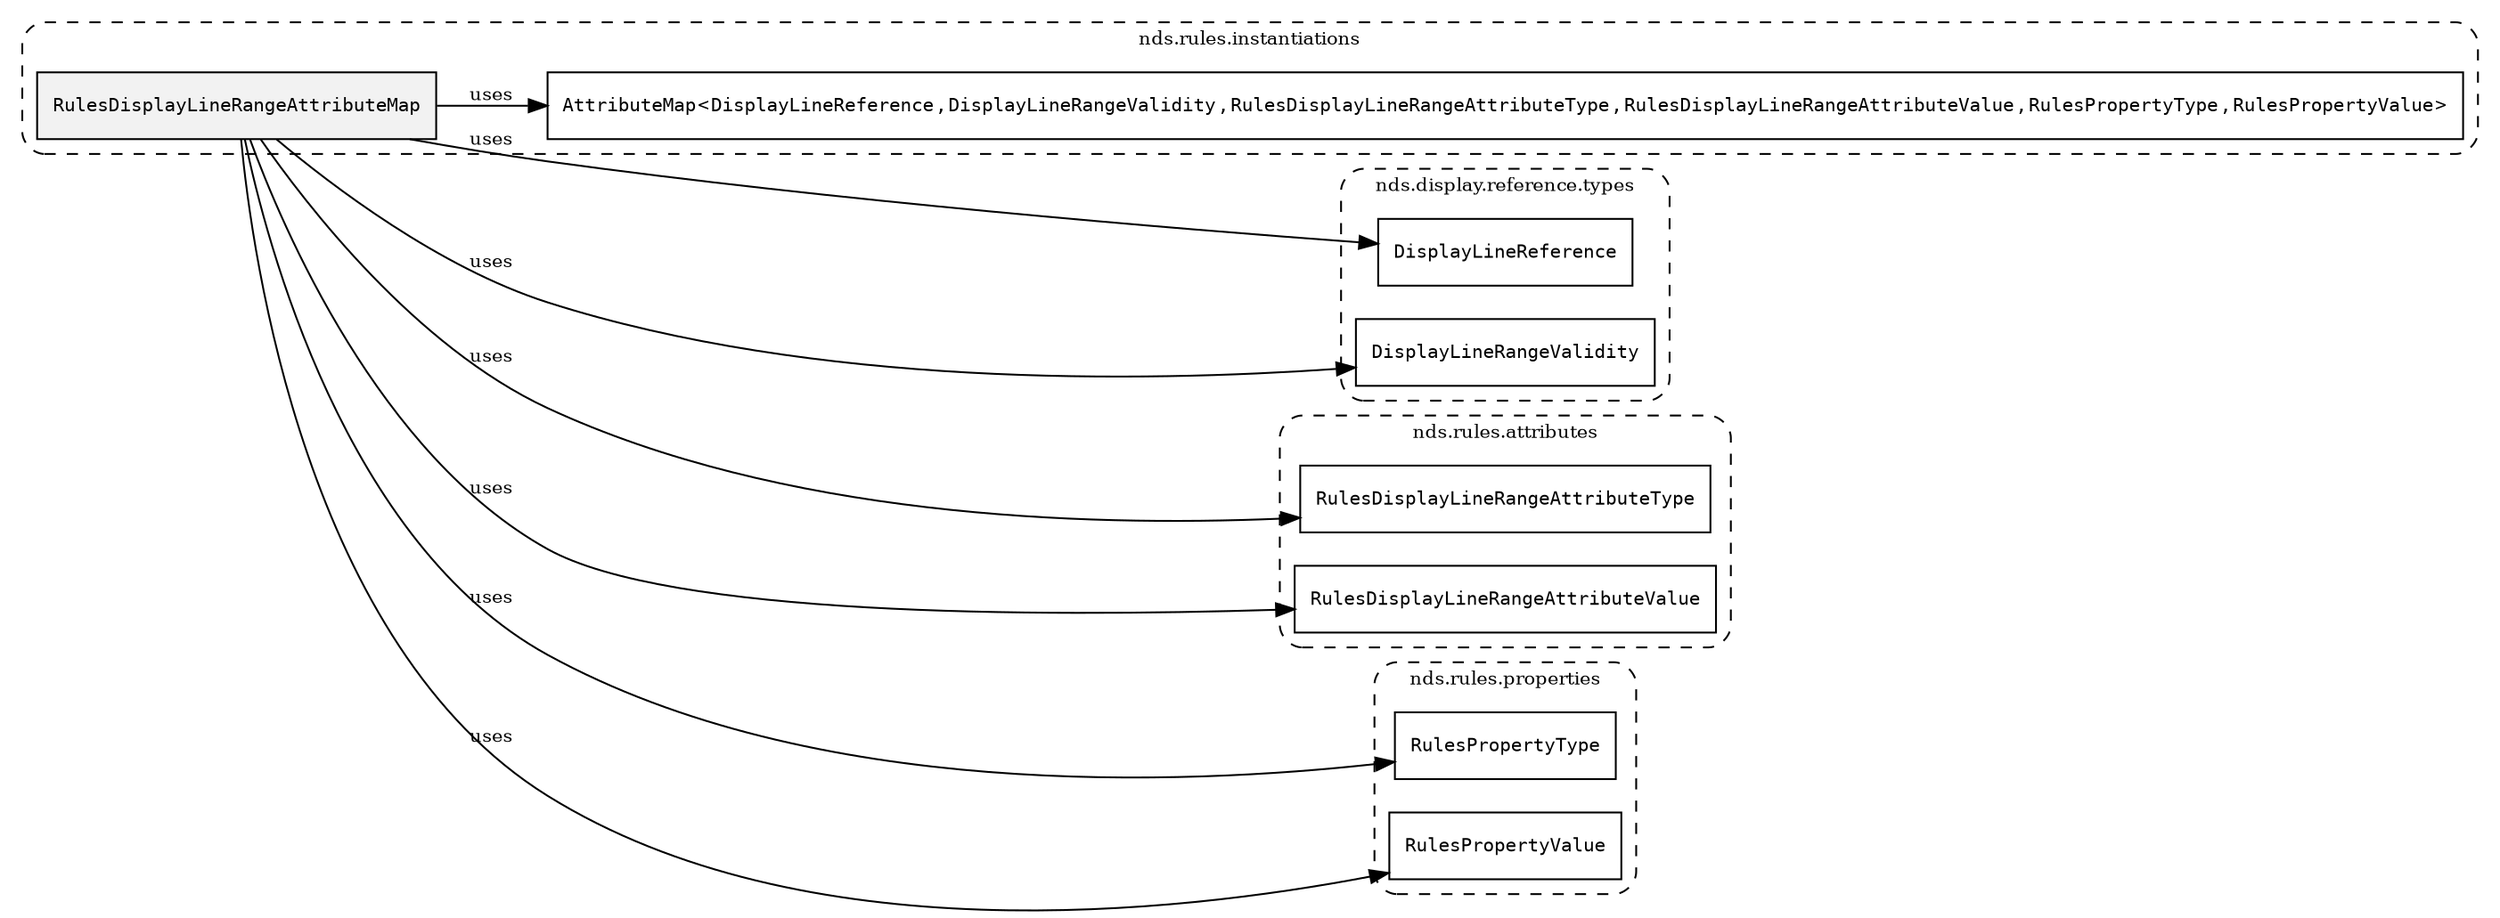 /**
 * This dot file creates symbol collaboration diagram for RulesDisplayLineRangeAttributeMap.
 */
digraph ZSERIO
{
    node [shape=box, fontsize=10];
    rankdir="LR";
    fontsize=10;
    tooltip="RulesDisplayLineRangeAttributeMap collaboration diagram";

    subgraph "cluster_nds.rules.instantiations"
    {
        style="dashed, rounded";
        label="nds.rules.instantiations";
        tooltip="Package nds.rules.instantiations";
        href="../../../content/packages/nds.rules.instantiations.html#Package-nds-rules-instantiations";
        target="_parent";

        "RulesDisplayLineRangeAttributeMap" [style="filled", fillcolor="#0000000D", target="_parent", label=<<font face="monospace"><table align="center" border="0" cellspacing="0" cellpadding="0"><tr><td href="../../../content/packages/nds.rules.instantiations.html#InstantiateType-RulesDisplayLineRangeAttributeMap" title="InstantiateType defined in nds.rules.instantiations">RulesDisplayLineRangeAttributeMap</td></tr></table></font>>];
        "AttributeMap&lt;DisplayLineReference,DisplayLineRangeValidity,RulesDisplayLineRangeAttributeType,RulesDisplayLineRangeAttributeValue,RulesPropertyType,RulesPropertyValue&gt;" [target="_parent", label=<<font face="monospace"><table align="center" border="0" cellspacing="0" cellpadding="0"><tr><td href="../../../content/packages/nds.core.attributemap.html#Structure-AttributeMap" title="Structure defined in nds.core.attributemap">AttributeMap</td><td>&lt;</td><td><table align="center" border="0" cellspacing="0" cellpadding="0"><tr><td href="../../../content/packages/nds.display.reference.types.html#Structure-DisplayLineReference" title="Structure defined in nds.display.reference.types">DisplayLineReference</td></tr></table></td><td>,</td><td><table align="center" border="0" cellspacing="0" cellpadding="0"><tr><td href="../../../content/packages/nds.display.reference.types.html#Structure-DisplayLineRangeValidity" title="Structure defined in nds.display.reference.types">DisplayLineRangeValidity</td></tr></table></td><td>,</td><td><table align="center" border="0" cellspacing="0" cellpadding="0"><tr><td href="../../../content/packages/nds.rules.attributes.html#Enum-RulesDisplayLineRangeAttributeType" title="Enum defined in nds.rules.attributes">RulesDisplayLineRangeAttributeType</td></tr></table></td><td>,</td><td><table align="center" border="0" cellspacing="0" cellpadding="0"><tr><td href="../../../content/packages/nds.rules.attributes.html#Choice-RulesDisplayLineRangeAttributeValue" title="Choice defined in nds.rules.attributes">RulesDisplayLineRangeAttributeValue</td></tr></table></td><td>,</td><td><table align="center" border="0" cellspacing="0" cellpadding="0"><tr><td href="../../../content/packages/nds.rules.properties.html#Structure-RulesPropertyType" title="Structure defined in nds.rules.properties">RulesPropertyType</td></tr></table></td><td>,</td><td><table align="center" border="0" cellspacing="0" cellpadding="0"><tr><td href="../../../content/packages/nds.rules.properties.html#Structure-RulesPropertyValue" title="Structure defined in nds.rules.properties">RulesPropertyValue</td></tr></table></td><td>&gt;</td></tr></table></font>>];
    }

    subgraph "cluster_nds.display.reference.types"
    {
        style="dashed, rounded";
        label="nds.display.reference.types";
        tooltip="Package nds.display.reference.types";
        href="../../../content/packages/nds.display.reference.types.html#Package-nds-display-reference-types";
        target="_parent";

        "DisplayLineReference" [target="_parent", label=<<font face="monospace"><table align="center" border="0" cellspacing="0" cellpadding="0"><tr><td href="../../../content/packages/nds.display.reference.types.html#Structure-DisplayLineReference" title="Structure defined in nds.display.reference.types">DisplayLineReference</td></tr></table></font>>];
        "DisplayLineRangeValidity" [target="_parent", label=<<font face="monospace"><table align="center" border="0" cellspacing="0" cellpadding="0"><tr><td href="../../../content/packages/nds.display.reference.types.html#Structure-DisplayLineRangeValidity" title="Structure defined in nds.display.reference.types">DisplayLineRangeValidity</td></tr></table></font>>];
    }

    subgraph "cluster_nds.rules.attributes"
    {
        style="dashed, rounded";
        label="nds.rules.attributes";
        tooltip="Package nds.rules.attributes";
        href="../../../content/packages/nds.rules.attributes.html#Package-nds-rules-attributes";
        target="_parent";

        "RulesDisplayLineRangeAttributeType" [target="_parent", label=<<font face="monospace"><table align="center" border="0" cellspacing="0" cellpadding="0"><tr><td href="../../../content/packages/nds.rules.attributes.html#Enum-RulesDisplayLineRangeAttributeType" title="Enum defined in nds.rules.attributes">RulesDisplayLineRangeAttributeType</td></tr></table></font>>];
        "RulesDisplayLineRangeAttributeValue" [target="_parent", label=<<font face="monospace"><table align="center" border="0" cellspacing="0" cellpadding="0"><tr><td href="../../../content/packages/nds.rules.attributes.html#Choice-RulesDisplayLineRangeAttributeValue" title="Choice defined in nds.rules.attributes">RulesDisplayLineRangeAttributeValue</td></tr></table></font>>];
    }

    subgraph "cluster_nds.rules.properties"
    {
        style="dashed, rounded";
        label="nds.rules.properties";
        tooltip="Package nds.rules.properties";
        href="../../../content/packages/nds.rules.properties.html#Package-nds-rules-properties";
        target="_parent";

        "RulesPropertyType" [target="_parent", label=<<font face="monospace"><table align="center" border="0" cellspacing="0" cellpadding="0"><tr><td href="../../../content/packages/nds.rules.properties.html#Structure-RulesPropertyType" title="Structure defined in nds.rules.properties">RulesPropertyType</td></tr></table></font>>];
        "RulesPropertyValue" [target="_parent", label=<<font face="monospace"><table align="center" border="0" cellspacing="0" cellpadding="0"><tr><td href="../../../content/packages/nds.rules.properties.html#Structure-RulesPropertyValue" title="Structure defined in nds.rules.properties">RulesPropertyValue</td></tr></table></font>>];
    }

    "RulesDisplayLineRangeAttributeMap" -> "AttributeMap&lt;DisplayLineReference,DisplayLineRangeValidity,RulesDisplayLineRangeAttributeType,RulesDisplayLineRangeAttributeValue,RulesPropertyType,RulesPropertyValue&gt;" [label="uses", fontsize=10];
    "RulesDisplayLineRangeAttributeMap" -> "DisplayLineReference" [label="uses", fontsize=10];
    "RulesDisplayLineRangeAttributeMap" -> "DisplayLineRangeValidity" [label="uses", fontsize=10];
    "RulesDisplayLineRangeAttributeMap" -> "RulesDisplayLineRangeAttributeType" [label="uses", fontsize=10];
    "RulesDisplayLineRangeAttributeMap" -> "RulesDisplayLineRangeAttributeValue" [label="uses", fontsize=10];
    "RulesDisplayLineRangeAttributeMap" -> "RulesPropertyType" [label="uses", fontsize=10];
    "RulesDisplayLineRangeAttributeMap" -> "RulesPropertyValue" [label="uses", fontsize=10];
}
